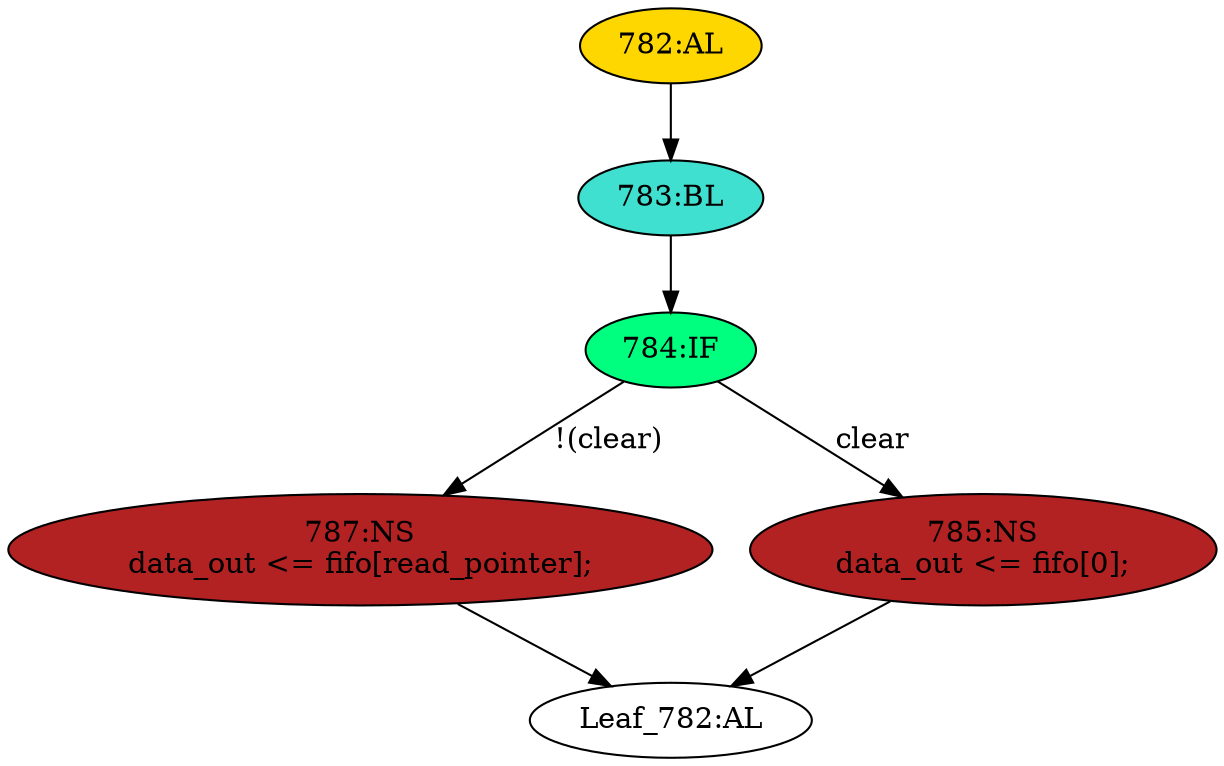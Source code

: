 strict digraph "" {
	node [label="\N"];
	"782:AL"	 [ast="<pyverilog.vparser.ast.Always object at 0x7f37fb6871d0>",
		clk_sens=False,
		fillcolor=gold,
		label="782:AL",
		sens="['clk']",
		statements="[]",
		style=filled,
		typ=Always,
		use_var="['clear', 'fifo', 'read_pointer']"];
	"783:BL"	 [ast="<pyverilog.vparser.ast.Block object at 0x7f37fb687190>",
		fillcolor=turquoise,
		label="783:BL",
		statements="[]",
		style=filled,
		typ=Block];
	"782:AL" -> "783:BL"	 [cond="[]",
		lineno=None];
	"784:IF"	 [ast="<pyverilog.vparser.ast.IfStatement object at 0x7f37fb69a410>",
		fillcolor=springgreen,
		label="784:IF",
		statements="[]",
		style=filled,
		typ=IfStatement];
	"783:BL" -> "784:IF"	 [cond="[]",
		lineno=None];
	"787:NS"	 [ast="<pyverilog.vparser.ast.NonblockingSubstitution object at 0x7f37fb69a810>",
		fillcolor=firebrick,
		label="787:NS
data_out <= fifo[read_pointer];",
		statements="[<pyverilog.vparser.ast.NonblockingSubstitution object at 0x7f37fb69a810>]",
		style=filled,
		typ=NonblockingSubstitution];
	"784:IF" -> "787:NS"	 [cond="['clear']",
		label="!(clear)",
		lineno=784];
	"785:NS"	 [ast="<pyverilog.vparser.ast.NonblockingSubstitution object at 0x7f37fb69aa10>",
		fillcolor=firebrick,
		label="785:NS
data_out <= fifo[0];",
		statements="[<pyverilog.vparser.ast.NonblockingSubstitution object at 0x7f37fb69aa10>]",
		style=filled,
		typ=NonblockingSubstitution];
	"784:IF" -> "785:NS"	 [cond="['clear']",
		label=clear,
		lineno=784];
	"Leaf_782:AL"	 [def_var="['data_out']",
		label="Leaf_782:AL"];
	"787:NS" -> "Leaf_782:AL"	 [cond="[]",
		lineno=None];
	"785:NS" -> "Leaf_782:AL"	 [cond="[]",
		lineno=None];
}
